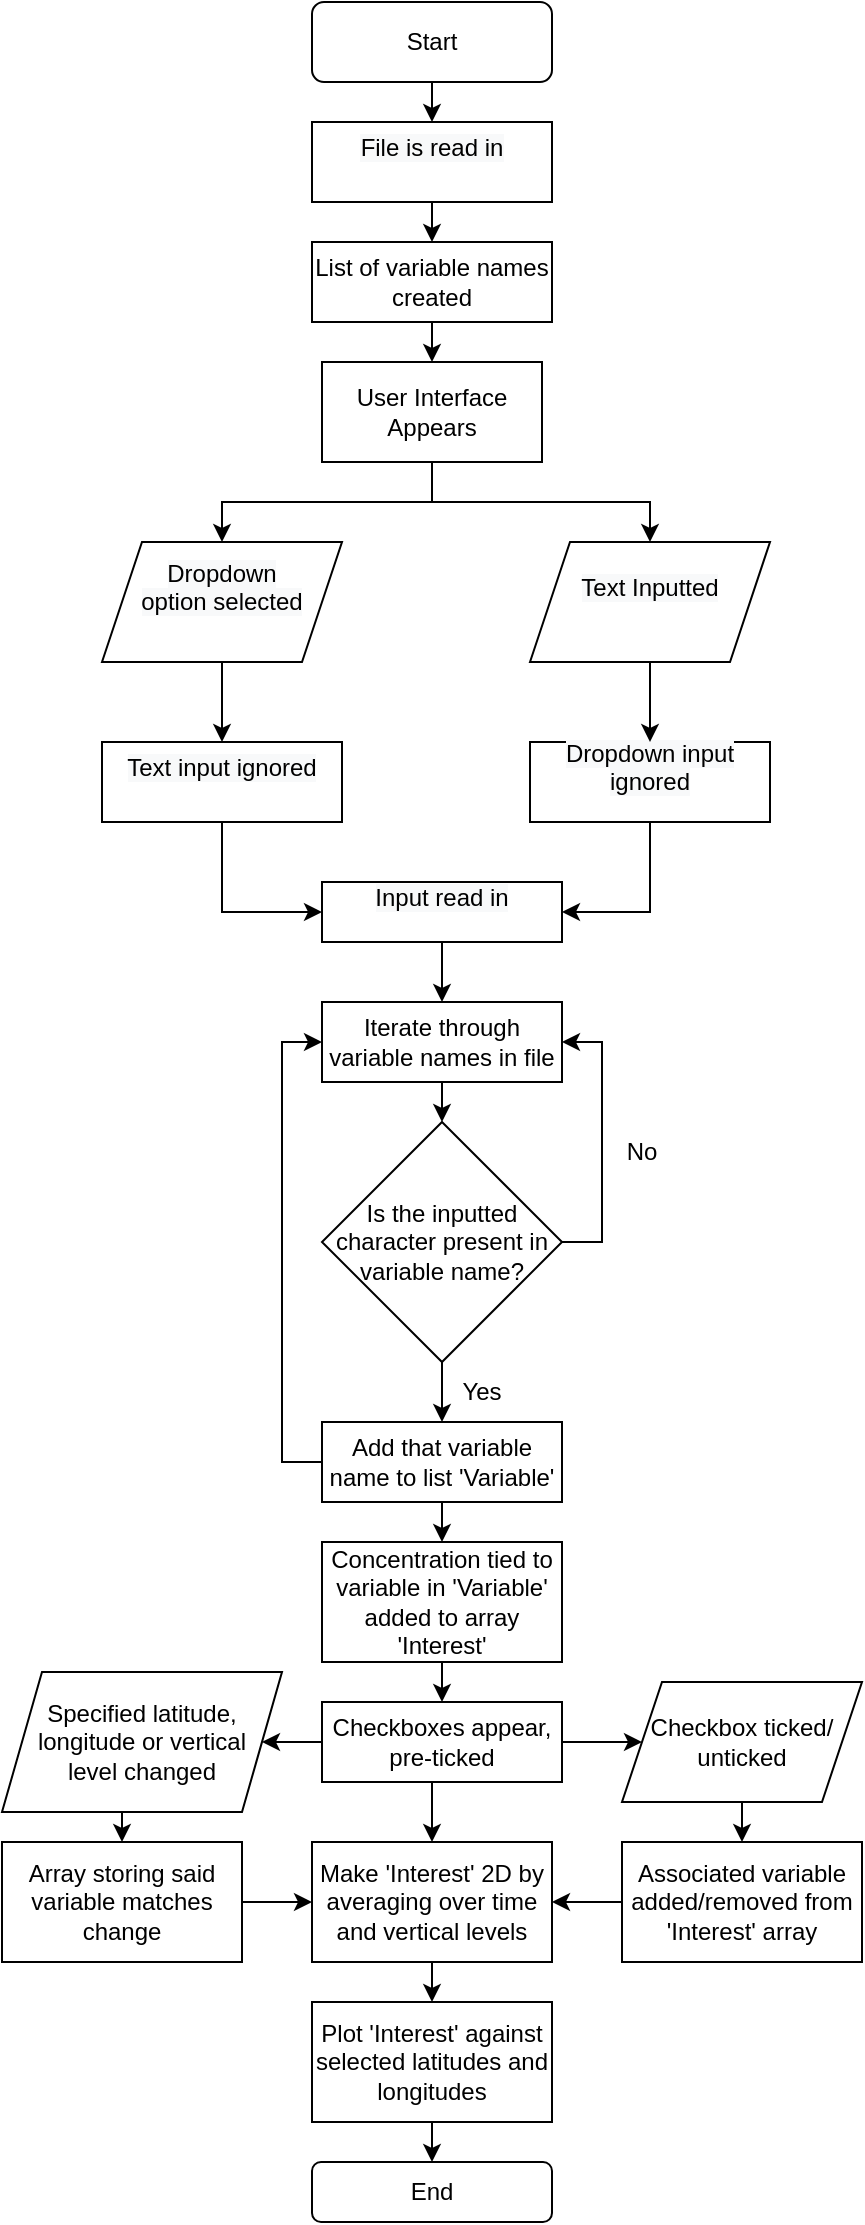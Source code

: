 <mxfile version="18.0.2" type="github">
  <diagram id="C5RBs43oDa-KdzZeNtuy" name="Page-1">
    <mxGraphModel dx="782" dy="468" grid="1" gridSize="10" guides="1" tooltips="1" connect="1" arrows="1" fold="1" page="1" pageScale="1" pageWidth="827" pageHeight="1169" math="0" shadow="0">
      <root>
        <mxCell id="WIyWlLk6GJQsqaUBKTNV-0" />
        <mxCell id="WIyWlLk6GJQsqaUBKTNV-1" parent="WIyWlLk6GJQsqaUBKTNV-0" />
        <mxCell id="8Z7Ra5g3nKZO3fyW7-og-33" style="edgeStyle=orthogonalEdgeStyle;rounded=0;orthogonalLoop=1;jettySize=auto;html=1;exitX=0.5;exitY=1;exitDx=0;exitDy=0;entryX=0.5;entryY=0;entryDx=0;entryDy=0;" edge="1" parent="WIyWlLk6GJQsqaUBKTNV-1" source="8Z7Ra5g3nKZO3fyW7-og-26" target="8Z7Ra5g3nKZO3fyW7-og-32">
          <mxGeometry relative="1" as="geometry" />
        </mxCell>
        <mxCell id="8Z7Ra5g3nKZO3fyW7-og-35" style="edgeStyle=orthogonalEdgeStyle;rounded=0;orthogonalLoop=1;jettySize=auto;html=1;exitX=0.5;exitY=1;exitDx=0;exitDy=0;entryX=0.5;entryY=0;entryDx=0;entryDy=0;" edge="1" parent="WIyWlLk6GJQsqaUBKTNV-1" source="8Z7Ra5g3nKZO3fyW7-og-26" target="8Z7Ra5g3nKZO3fyW7-og-34">
          <mxGeometry relative="1" as="geometry" />
        </mxCell>
        <mxCell id="8Z7Ra5g3nKZO3fyW7-og-26" value="User Interface Appears&lt;br&gt;" style="rounded=0;whiteSpace=wrap;html=1;" vertex="1" parent="WIyWlLk6GJQsqaUBKTNV-1">
          <mxGeometry x="310" y="190" width="110" height="50" as="geometry" />
        </mxCell>
        <mxCell id="8Z7Ra5g3nKZO3fyW7-og-40" style="edgeStyle=orthogonalEdgeStyle;rounded=0;orthogonalLoop=1;jettySize=auto;html=1;exitX=0.5;exitY=1;exitDx=0;exitDy=0;entryX=0;entryY=0.5;entryDx=0;entryDy=0;" edge="1" parent="WIyWlLk6GJQsqaUBKTNV-1" source="8Z7Ra5g3nKZO3fyW7-og-30" target="8Z7Ra5g3nKZO3fyW7-og-39">
          <mxGeometry relative="1" as="geometry" />
        </mxCell>
        <mxCell id="8Z7Ra5g3nKZO3fyW7-og-30" value="&#xa;&lt;span style=&quot;color: rgb(0, 0, 0); font-family: Helvetica; font-size: 12px; font-style: normal; font-variant-ligatures: normal; font-variant-caps: normal; font-weight: 400; letter-spacing: normal; orphans: 2; text-align: center; text-indent: 0px; text-transform: none; widows: 2; word-spacing: 0px; -webkit-text-stroke-width: 0px; background-color: rgb(248, 249, 250); text-decoration-thickness: initial; text-decoration-style: initial; text-decoration-color: initial; float: none; display: inline !important;&quot;&gt;Text input ignored&lt;/span&gt;&#xa;&#xa;" style="rounded=0;whiteSpace=wrap;html=1;" vertex="1" parent="WIyWlLk6GJQsqaUBKTNV-1">
          <mxGeometry x="200" y="380" width="120" height="40" as="geometry" />
        </mxCell>
        <mxCell id="8Z7Ra5g3nKZO3fyW7-og-41" style="edgeStyle=orthogonalEdgeStyle;rounded=0;orthogonalLoop=1;jettySize=auto;html=1;exitX=0.5;exitY=1;exitDx=0;exitDy=0;entryX=1;entryY=0.5;entryDx=0;entryDy=0;" edge="1" parent="WIyWlLk6GJQsqaUBKTNV-1" source="8Z7Ra5g3nKZO3fyW7-og-31" target="8Z7Ra5g3nKZO3fyW7-og-39">
          <mxGeometry relative="1" as="geometry" />
        </mxCell>
        <mxCell id="8Z7Ra5g3nKZO3fyW7-og-31" value="&#xa;&lt;span style=&quot;color: rgb(0, 0, 0); font-family: Helvetica; font-size: 12px; font-style: normal; font-variant-ligatures: normal; font-variant-caps: normal; font-weight: 400; letter-spacing: normal; orphans: 2; text-align: center; text-indent: 0px; text-transform: none; widows: 2; word-spacing: 0px; -webkit-text-stroke-width: 0px; background-color: rgb(248, 249, 250); text-decoration-thickness: initial; text-decoration-style: initial; text-decoration-color: initial; float: none; display: inline !important;&quot;&gt;Dropdown input ignored&lt;/span&gt;&#xa;&#xa;" style="rounded=0;whiteSpace=wrap;html=1;verticalAlign=middle;" vertex="1" parent="WIyWlLk6GJQsqaUBKTNV-1">
          <mxGeometry x="414" y="380" width="120" height="40" as="geometry" />
        </mxCell>
        <mxCell id="8Z7Ra5g3nKZO3fyW7-og-37" style="edgeStyle=orthogonalEdgeStyle;rounded=0;orthogonalLoop=1;jettySize=auto;html=1;exitX=0.5;exitY=1;exitDx=0;exitDy=0;entryX=0.5;entryY=0;entryDx=0;entryDy=0;" edge="1" parent="WIyWlLk6GJQsqaUBKTNV-1" source="8Z7Ra5g3nKZO3fyW7-og-32" target="8Z7Ra5g3nKZO3fyW7-og-30">
          <mxGeometry relative="1" as="geometry" />
        </mxCell>
        <mxCell id="8Z7Ra5g3nKZO3fyW7-og-32" value="&#xa;&lt;span style=&quot;color: rgb(0, 0, 0); font-family: Helvetica; font-size: 12px; font-style: normal; font-variant-ligatures: normal; font-variant-caps: normal; font-weight: 400; letter-spacing: normal; orphans: 2; text-align: center; text-indent: 0px; text-transform: none; widows: 2; word-spacing: 0px; -webkit-text-stroke-width: 0px; background-color: rgb(248, 249, 250); text-decoration-thickness: initial; text-decoration-style: initial; text-decoration-color: initial; float: none; display: inline !important;&quot;&gt;Dropdown&lt;/span&gt;&lt;br style=&quot;color: rgb(0, 0, 0); font-family: Helvetica; font-size: 12px; font-style: normal; font-variant-ligatures: normal; font-variant-caps: normal; font-weight: 400; letter-spacing: normal; orphans: 2; text-align: center; text-indent: 0px; text-transform: none; widows: 2; word-spacing: 0px; -webkit-text-stroke-width: 0px; background-color: rgb(248, 249, 250); text-decoration-thickness: initial; text-decoration-style: initial; text-decoration-color: initial;&quot;&gt;&lt;span style=&quot;color: rgb(0, 0, 0); font-family: Helvetica; font-size: 12px; font-style: normal; font-variant-ligatures: normal; font-variant-caps: normal; font-weight: 400; letter-spacing: normal; orphans: 2; text-align: center; text-indent: 0px; text-transform: none; widows: 2; word-spacing: 0px; -webkit-text-stroke-width: 0px; background-color: rgb(248, 249, 250); text-decoration-thickness: initial; text-decoration-style: initial; text-decoration-color: initial; float: none; display: inline !important;&quot;&gt;option selected&lt;/span&gt;&#xa;&#xa;" style="shape=parallelogram;perimeter=parallelogramPerimeter;whiteSpace=wrap;html=1;fixedSize=1;" vertex="1" parent="WIyWlLk6GJQsqaUBKTNV-1">
          <mxGeometry x="200" y="280" width="120" height="60" as="geometry" />
        </mxCell>
        <mxCell id="8Z7Ra5g3nKZO3fyW7-og-38" style="edgeStyle=orthogonalEdgeStyle;rounded=0;orthogonalLoop=1;jettySize=auto;html=1;exitX=0.5;exitY=1;exitDx=0;exitDy=0;entryX=0.5;entryY=0;entryDx=0;entryDy=0;" edge="1" parent="WIyWlLk6GJQsqaUBKTNV-1" source="8Z7Ra5g3nKZO3fyW7-og-34" target="8Z7Ra5g3nKZO3fyW7-og-31">
          <mxGeometry relative="1" as="geometry" />
        </mxCell>
        <mxCell id="8Z7Ra5g3nKZO3fyW7-og-34" value="&#xa;&lt;span style=&quot;color: rgb(0, 0, 0); font-family: Helvetica; font-size: 12px; font-style: normal; font-variant-ligatures: normal; font-variant-caps: normal; font-weight: 400; letter-spacing: normal; orphans: 2; text-align: center; text-indent: 0px; text-transform: none; widows: 2; word-spacing: 0px; -webkit-text-stroke-width: 0px; background-color: rgb(248, 249, 250); text-decoration-thickness: initial; text-decoration-style: initial; text-decoration-color: initial; float: none; display: inline !important;&quot;&gt;Text Inputted&lt;/span&gt;&#xa;&#xa;" style="shape=parallelogram;perimeter=parallelogramPerimeter;whiteSpace=wrap;html=1;fixedSize=1;" vertex="1" parent="WIyWlLk6GJQsqaUBKTNV-1">
          <mxGeometry x="414" y="280" width="120" height="60" as="geometry" />
        </mxCell>
        <mxCell id="8Z7Ra5g3nKZO3fyW7-og-43" style="edgeStyle=orthogonalEdgeStyle;rounded=0;orthogonalLoop=1;jettySize=auto;html=1;exitX=0.5;exitY=1;exitDx=0;exitDy=0;entryX=0.5;entryY=0;entryDx=0;entryDy=0;" edge="1" parent="WIyWlLk6GJQsqaUBKTNV-1" source="8Z7Ra5g3nKZO3fyW7-og-39">
          <mxGeometry relative="1" as="geometry">
            <mxPoint x="370" y="510" as="targetPoint" />
          </mxGeometry>
        </mxCell>
        <mxCell id="8Z7Ra5g3nKZO3fyW7-og-39" value="&#xa;&lt;span style=&quot;color: rgb(0, 0, 0); font-family: Helvetica; font-size: 12px; font-style: normal; font-variant-ligatures: normal; font-variant-caps: normal; font-weight: 400; letter-spacing: normal; orphans: 2; text-align: center; text-indent: 0px; text-transform: none; widows: 2; word-spacing: 0px; -webkit-text-stroke-width: 0px; background-color: rgb(248, 249, 250); text-decoration-thickness: initial; text-decoration-style: initial; text-decoration-color: initial; float: none; display: inline !important;&quot;&gt;Input read in&lt;/span&gt;&#xa;&#xa;" style="rounded=0;whiteSpace=wrap;html=1;" vertex="1" parent="WIyWlLk6GJQsqaUBKTNV-1">
          <mxGeometry x="310" y="450" width="120" height="30" as="geometry" />
        </mxCell>
        <mxCell id="8Z7Ra5g3nKZO3fyW7-og-53" style="edgeStyle=orthogonalEdgeStyle;rounded=0;orthogonalLoop=1;jettySize=auto;html=1;exitX=0.5;exitY=1;exitDx=0;exitDy=0;entryX=0.5;entryY=0;entryDx=0;entryDy=0;" edge="1" parent="WIyWlLk6GJQsqaUBKTNV-1" source="8Z7Ra5g3nKZO3fyW7-og-44" target="8Z7Ra5g3nKZO3fyW7-og-52">
          <mxGeometry relative="1" as="geometry" />
        </mxCell>
        <mxCell id="8Z7Ra5g3nKZO3fyW7-og-44" value="Iterate through variable names in file" style="rounded=0;whiteSpace=wrap;html=1;" vertex="1" parent="WIyWlLk6GJQsqaUBKTNV-1">
          <mxGeometry x="310" y="510" width="120" height="40" as="geometry" />
        </mxCell>
        <mxCell id="8Z7Ra5g3nKZO3fyW7-og-50" style="edgeStyle=orthogonalEdgeStyle;rounded=0;orthogonalLoop=1;jettySize=auto;html=1;exitX=0.5;exitY=1;exitDx=0;exitDy=0;entryX=0.5;entryY=0;entryDx=0;entryDy=0;" edge="1" parent="WIyWlLk6GJQsqaUBKTNV-1" source="8Z7Ra5g3nKZO3fyW7-og-45" target="8Z7Ra5g3nKZO3fyW7-og-26">
          <mxGeometry relative="1" as="geometry" />
        </mxCell>
        <mxCell id="8Z7Ra5g3nKZO3fyW7-og-45" value="List of variable names created" style="rounded=0;whiteSpace=wrap;html=1;" vertex="1" parent="WIyWlLk6GJQsqaUBKTNV-1">
          <mxGeometry x="305" y="130" width="120" height="40" as="geometry" />
        </mxCell>
        <mxCell id="8Z7Ra5g3nKZO3fyW7-og-49" style="edgeStyle=orthogonalEdgeStyle;rounded=0;orthogonalLoop=1;jettySize=auto;html=1;exitX=0.5;exitY=1;exitDx=0;exitDy=0;entryX=0.5;entryY=0;entryDx=0;entryDy=0;" edge="1" parent="WIyWlLk6GJQsqaUBKTNV-1" source="8Z7Ra5g3nKZO3fyW7-og-46" target="8Z7Ra5g3nKZO3fyW7-og-45">
          <mxGeometry relative="1" as="geometry" />
        </mxCell>
        <mxCell id="8Z7Ra5g3nKZO3fyW7-og-46" value="&#xa;&lt;span style=&quot;color: rgb(0, 0, 0); font-family: Helvetica; font-size: 12px; font-style: normal; font-variant-ligatures: normal; font-variant-caps: normal; font-weight: 400; letter-spacing: normal; orphans: 2; text-align: center; text-indent: 0px; text-transform: none; widows: 2; word-spacing: 0px; -webkit-text-stroke-width: 0px; background-color: rgb(248, 249, 250); text-decoration-thickness: initial; text-decoration-style: initial; text-decoration-color: initial; float: none; display: inline !important;&quot;&gt;File is read in&lt;/span&gt;&#xa;&#xa;" style="rounded=0;whiteSpace=wrap;html=1;" vertex="1" parent="WIyWlLk6GJQsqaUBKTNV-1">
          <mxGeometry x="305" y="70" width="120" height="40" as="geometry" />
        </mxCell>
        <mxCell id="8Z7Ra5g3nKZO3fyW7-og-48" style="edgeStyle=orthogonalEdgeStyle;rounded=0;orthogonalLoop=1;jettySize=auto;html=1;exitX=0.5;exitY=1;exitDx=0;exitDy=0;entryX=0.5;entryY=0;entryDx=0;entryDy=0;" edge="1" parent="WIyWlLk6GJQsqaUBKTNV-1" source="8Z7Ra5g3nKZO3fyW7-og-47" target="8Z7Ra5g3nKZO3fyW7-og-46">
          <mxGeometry relative="1" as="geometry" />
        </mxCell>
        <mxCell id="8Z7Ra5g3nKZO3fyW7-og-47" value="Start" style="rounded=1;whiteSpace=wrap;html=1;" vertex="1" parent="WIyWlLk6GJQsqaUBKTNV-1">
          <mxGeometry x="305" y="10" width="120" height="40" as="geometry" />
        </mxCell>
        <mxCell id="8Z7Ra5g3nKZO3fyW7-og-56" style="edgeStyle=orthogonalEdgeStyle;rounded=0;orthogonalLoop=1;jettySize=auto;html=1;exitX=0.5;exitY=1;exitDx=0;exitDy=0;entryX=0.5;entryY=0;entryDx=0;entryDy=0;" edge="1" parent="WIyWlLk6GJQsqaUBKTNV-1" source="8Z7Ra5g3nKZO3fyW7-og-52" target="8Z7Ra5g3nKZO3fyW7-og-54">
          <mxGeometry relative="1" as="geometry" />
        </mxCell>
        <mxCell id="8Z7Ra5g3nKZO3fyW7-og-62" style="edgeStyle=orthogonalEdgeStyle;rounded=0;orthogonalLoop=1;jettySize=auto;html=1;exitX=1;exitY=0.5;exitDx=0;exitDy=0;entryX=1;entryY=0.5;entryDx=0;entryDy=0;" edge="1" parent="WIyWlLk6GJQsqaUBKTNV-1" source="8Z7Ra5g3nKZO3fyW7-og-52" target="8Z7Ra5g3nKZO3fyW7-og-44">
          <mxGeometry relative="1" as="geometry" />
        </mxCell>
        <mxCell id="8Z7Ra5g3nKZO3fyW7-og-52" value="Is the inputted character present in variable name?" style="rhombus;whiteSpace=wrap;html=1;" vertex="1" parent="WIyWlLk6GJQsqaUBKTNV-1">
          <mxGeometry x="310" y="570" width="120" height="120" as="geometry" />
        </mxCell>
        <mxCell id="8Z7Ra5g3nKZO3fyW7-og-61" style="edgeStyle=orthogonalEdgeStyle;rounded=0;orthogonalLoop=1;jettySize=auto;html=1;exitX=0;exitY=0.5;exitDx=0;exitDy=0;entryX=0;entryY=0.5;entryDx=0;entryDy=0;" edge="1" parent="WIyWlLk6GJQsqaUBKTNV-1" source="8Z7Ra5g3nKZO3fyW7-og-54" target="8Z7Ra5g3nKZO3fyW7-og-44">
          <mxGeometry relative="1" as="geometry" />
        </mxCell>
        <mxCell id="8Z7Ra5g3nKZO3fyW7-og-66" style="edgeStyle=orthogonalEdgeStyle;rounded=0;orthogonalLoop=1;jettySize=auto;html=1;exitX=0.5;exitY=1;exitDx=0;exitDy=0;entryX=0.5;entryY=0;entryDx=0;entryDy=0;" edge="1" parent="WIyWlLk6GJQsqaUBKTNV-1" source="8Z7Ra5g3nKZO3fyW7-og-54" target="8Z7Ra5g3nKZO3fyW7-og-65">
          <mxGeometry relative="1" as="geometry" />
        </mxCell>
        <mxCell id="8Z7Ra5g3nKZO3fyW7-og-54" value="Add that variable name to list &#39;Variable&#39;" style="rounded=0;whiteSpace=wrap;html=1;" vertex="1" parent="WIyWlLk6GJQsqaUBKTNV-1">
          <mxGeometry x="310" y="720" width="120" height="40" as="geometry" />
        </mxCell>
        <mxCell id="8Z7Ra5g3nKZO3fyW7-og-57" value="Yes" style="text;html=1;strokeColor=none;fillColor=none;align=center;verticalAlign=middle;whiteSpace=wrap;rounded=0;" vertex="1" parent="WIyWlLk6GJQsqaUBKTNV-1">
          <mxGeometry x="360" y="690" width="60" height="30" as="geometry" />
        </mxCell>
        <mxCell id="8Z7Ra5g3nKZO3fyW7-og-59" value="No" style="text;html=1;strokeColor=none;fillColor=none;align=center;verticalAlign=middle;whiteSpace=wrap;rounded=0;" vertex="1" parent="WIyWlLk6GJQsqaUBKTNV-1">
          <mxGeometry x="440" y="570" width="60" height="30" as="geometry" />
        </mxCell>
        <mxCell id="8Z7Ra5g3nKZO3fyW7-og-68" style="edgeStyle=orthogonalEdgeStyle;rounded=0;orthogonalLoop=1;jettySize=auto;html=1;exitX=0.5;exitY=1;exitDx=0;exitDy=0;entryX=0.5;entryY=0;entryDx=0;entryDy=0;" edge="1" parent="WIyWlLk6GJQsqaUBKTNV-1" source="8Z7Ra5g3nKZO3fyW7-og-65" target="8Z7Ra5g3nKZO3fyW7-og-67">
          <mxGeometry relative="1" as="geometry" />
        </mxCell>
        <mxCell id="8Z7Ra5g3nKZO3fyW7-og-65" value="Concentration tied to variable in &#39;Variable&#39; added to array &#39;Interest&#39;" style="rounded=0;whiteSpace=wrap;html=1;" vertex="1" parent="WIyWlLk6GJQsqaUBKTNV-1">
          <mxGeometry x="310" y="780" width="120" height="60" as="geometry" />
        </mxCell>
        <mxCell id="8Z7Ra5g3nKZO3fyW7-og-74" style="edgeStyle=orthogonalEdgeStyle;rounded=0;orthogonalLoop=1;jettySize=auto;html=1;exitX=1;exitY=0.5;exitDx=0;exitDy=0;" edge="1" parent="WIyWlLk6GJQsqaUBKTNV-1" source="8Z7Ra5g3nKZO3fyW7-og-67" target="8Z7Ra5g3nKZO3fyW7-og-69">
          <mxGeometry relative="1" as="geometry" />
        </mxCell>
        <mxCell id="8Z7Ra5g3nKZO3fyW7-og-77" style="edgeStyle=orthogonalEdgeStyle;rounded=0;orthogonalLoop=1;jettySize=auto;html=1;exitX=0;exitY=0.5;exitDx=0;exitDy=0;entryX=1;entryY=0.5;entryDx=0;entryDy=0;" edge="1" parent="WIyWlLk6GJQsqaUBKTNV-1" source="8Z7Ra5g3nKZO3fyW7-og-67" target="8Z7Ra5g3nKZO3fyW7-og-75">
          <mxGeometry relative="1" as="geometry" />
        </mxCell>
        <mxCell id="8Z7Ra5g3nKZO3fyW7-og-81" style="edgeStyle=orthogonalEdgeStyle;rounded=0;orthogonalLoop=1;jettySize=auto;html=1;exitX=0.5;exitY=1;exitDx=0;exitDy=0;entryX=0.5;entryY=0;entryDx=0;entryDy=0;" edge="1" parent="WIyWlLk6GJQsqaUBKTNV-1" source="8Z7Ra5g3nKZO3fyW7-og-67" target="8Z7Ra5g3nKZO3fyW7-og-80">
          <mxGeometry relative="1" as="geometry" />
        </mxCell>
        <mxCell id="8Z7Ra5g3nKZO3fyW7-og-67" value="Checkboxes appear, pre-ticked" style="rounded=0;whiteSpace=wrap;html=1;" vertex="1" parent="WIyWlLk6GJQsqaUBKTNV-1">
          <mxGeometry x="310" y="860" width="120" height="40" as="geometry" />
        </mxCell>
        <mxCell id="8Z7Ra5g3nKZO3fyW7-og-73" style="edgeStyle=orthogonalEdgeStyle;rounded=0;orthogonalLoop=1;jettySize=auto;html=1;exitX=0.5;exitY=1;exitDx=0;exitDy=0;entryX=0.5;entryY=0;entryDx=0;entryDy=0;" edge="1" parent="WIyWlLk6GJQsqaUBKTNV-1" source="8Z7Ra5g3nKZO3fyW7-og-69" target="8Z7Ra5g3nKZO3fyW7-og-71">
          <mxGeometry relative="1" as="geometry" />
        </mxCell>
        <mxCell id="8Z7Ra5g3nKZO3fyW7-og-69" value="Checkbox ticked/ unticked" style="shape=parallelogram;perimeter=parallelogramPerimeter;whiteSpace=wrap;html=1;fixedSize=1;" vertex="1" parent="WIyWlLk6GJQsqaUBKTNV-1">
          <mxGeometry x="460" y="850" width="120" height="60" as="geometry" />
        </mxCell>
        <mxCell id="8Z7Ra5g3nKZO3fyW7-og-83" style="edgeStyle=orthogonalEdgeStyle;rounded=0;orthogonalLoop=1;jettySize=auto;html=1;exitX=0;exitY=0.5;exitDx=0;exitDy=0;entryX=1;entryY=0.5;entryDx=0;entryDy=0;" edge="1" parent="WIyWlLk6GJQsqaUBKTNV-1" source="8Z7Ra5g3nKZO3fyW7-og-71" target="8Z7Ra5g3nKZO3fyW7-og-80">
          <mxGeometry relative="1" as="geometry" />
        </mxCell>
        <mxCell id="8Z7Ra5g3nKZO3fyW7-og-71" value="Associated variable added/removed from &#39;Interest&#39; array" style="rounded=0;whiteSpace=wrap;html=1;" vertex="1" parent="WIyWlLk6GJQsqaUBKTNV-1">
          <mxGeometry x="460" y="930" width="120" height="60" as="geometry" />
        </mxCell>
        <mxCell id="8Z7Ra5g3nKZO3fyW7-og-79" style="edgeStyle=orthogonalEdgeStyle;rounded=0;orthogonalLoop=1;jettySize=auto;html=1;exitX=0.5;exitY=1;exitDx=0;exitDy=0;entryX=0.5;entryY=0;entryDx=0;entryDy=0;" edge="1" parent="WIyWlLk6GJQsqaUBKTNV-1" source="8Z7Ra5g3nKZO3fyW7-og-75" target="8Z7Ra5g3nKZO3fyW7-og-78">
          <mxGeometry relative="1" as="geometry" />
        </mxCell>
        <mxCell id="8Z7Ra5g3nKZO3fyW7-og-75" value="Specified latitude, longitude or vertical &lt;br&gt;level changed" style="shape=parallelogram;perimeter=parallelogramPerimeter;whiteSpace=wrap;html=1;fixedSize=1;" vertex="1" parent="WIyWlLk6GJQsqaUBKTNV-1">
          <mxGeometry x="150" y="845" width="140" height="70" as="geometry" />
        </mxCell>
        <mxCell id="8Z7Ra5g3nKZO3fyW7-og-82" style="edgeStyle=orthogonalEdgeStyle;rounded=0;orthogonalLoop=1;jettySize=auto;html=1;exitX=1;exitY=0.5;exitDx=0;exitDy=0;entryX=0;entryY=0.5;entryDx=0;entryDy=0;" edge="1" parent="WIyWlLk6GJQsqaUBKTNV-1" source="8Z7Ra5g3nKZO3fyW7-og-78" target="8Z7Ra5g3nKZO3fyW7-og-80">
          <mxGeometry relative="1" as="geometry" />
        </mxCell>
        <mxCell id="8Z7Ra5g3nKZO3fyW7-og-78" value="Array storing said variable matches change" style="rounded=0;whiteSpace=wrap;html=1;" vertex="1" parent="WIyWlLk6GJQsqaUBKTNV-1">
          <mxGeometry x="150" y="930" width="120" height="60" as="geometry" />
        </mxCell>
        <mxCell id="8Z7Ra5g3nKZO3fyW7-og-85" style="edgeStyle=orthogonalEdgeStyle;rounded=0;orthogonalLoop=1;jettySize=auto;html=1;exitX=0.5;exitY=1;exitDx=0;exitDy=0;entryX=0.5;entryY=0;entryDx=0;entryDy=0;" edge="1" parent="WIyWlLk6GJQsqaUBKTNV-1" source="8Z7Ra5g3nKZO3fyW7-og-80" target="8Z7Ra5g3nKZO3fyW7-og-84">
          <mxGeometry relative="1" as="geometry" />
        </mxCell>
        <mxCell id="8Z7Ra5g3nKZO3fyW7-og-80" value="Make &#39;Interest&#39; 2D by averaging over time and vertical levels" style="rounded=0;whiteSpace=wrap;html=1;" vertex="1" parent="WIyWlLk6GJQsqaUBKTNV-1">
          <mxGeometry x="305" y="930" width="120" height="60" as="geometry" />
        </mxCell>
        <mxCell id="8Z7Ra5g3nKZO3fyW7-og-87" style="edgeStyle=orthogonalEdgeStyle;rounded=0;orthogonalLoop=1;jettySize=auto;html=1;exitX=0.5;exitY=1;exitDx=0;exitDy=0;entryX=0.5;entryY=0;entryDx=0;entryDy=0;" edge="1" parent="WIyWlLk6GJQsqaUBKTNV-1" source="8Z7Ra5g3nKZO3fyW7-og-84" target="8Z7Ra5g3nKZO3fyW7-og-86">
          <mxGeometry relative="1" as="geometry" />
        </mxCell>
        <mxCell id="8Z7Ra5g3nKZO3fyW7-og-84" value="Plot &#39;Interest&#39; against selected latitudes and longitudes" style="rounded=0;whiteSpace=wrap;html=1;" vertex="1" parent="WIyWlLk6GJQsqaUBKTNV-1">
          <mxGeometry x="305" y="1010" width="120" height="60" as="geometry" />
        </mxCell>
        <mxCell id="8Z7Ra5g3nKZO3fyW7-og-86" value="End" style="rounded=1;whiteSpace=wrap;html=1;" vertex="1" parent="WIyWlLk6GJQsqaUBKTNV-1">
          <mxGeometry x="305" y="1090" width="120" height="30" as="geometry" />
        </mxCell>
      </root>
    </mxGraphModel>
  </diagram>
</mxfile>
